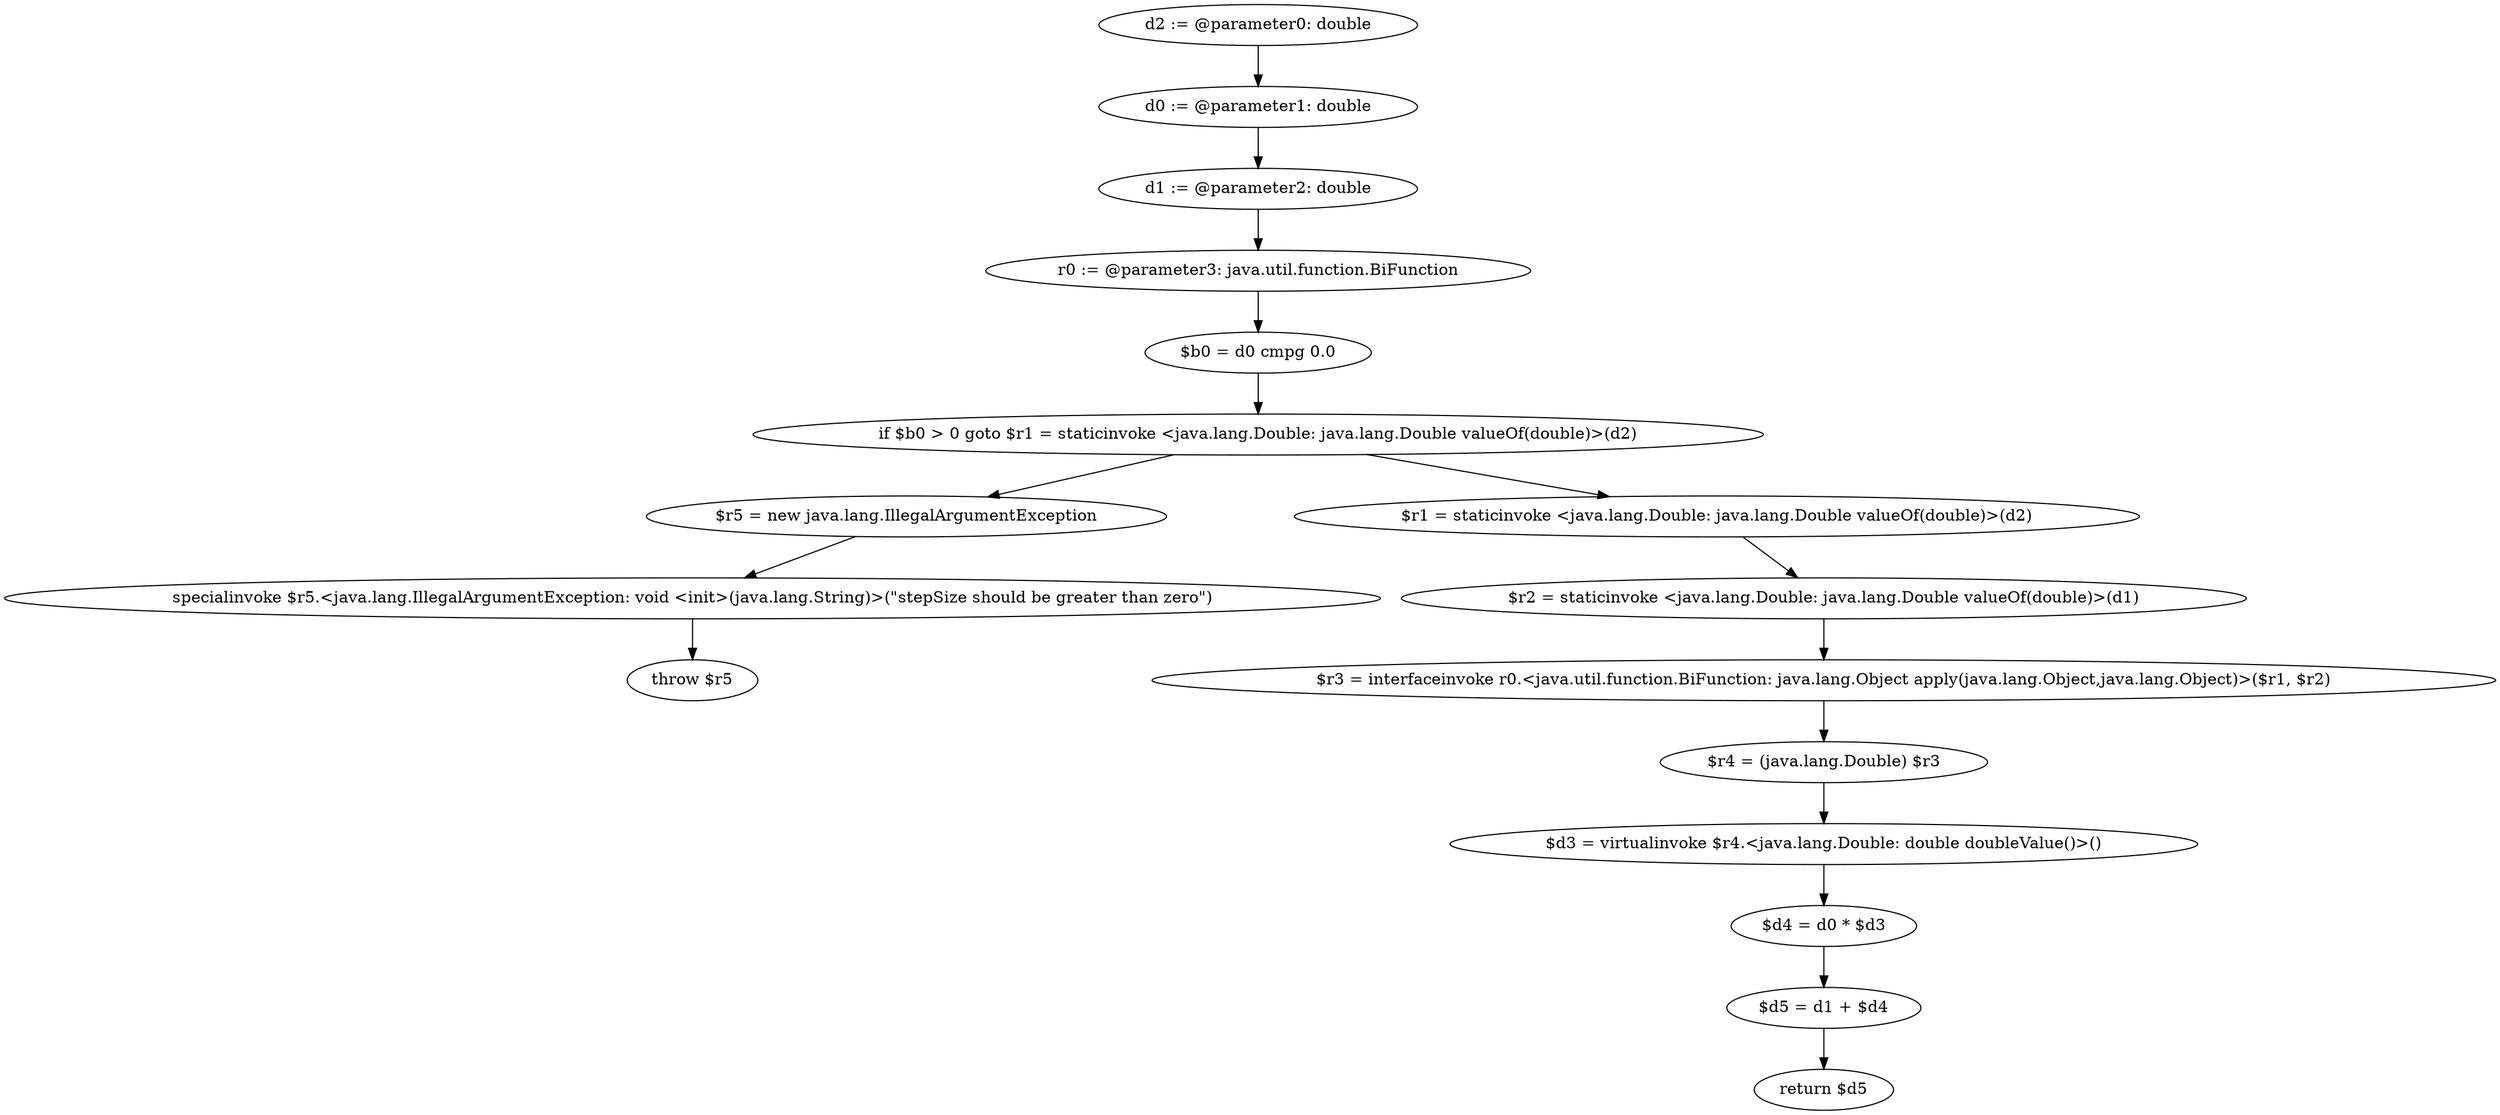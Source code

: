digraph "unitGraph" {
    "d2 := @parameter0: double"
    "d0 := @parameter1: double"
    "d1 := @parameter2: double"
    "r0 := @parameter3: java.util.function.BiFunction"
    "$b0 = d0 cmpg 0.0"
    "if $b0 > 0 goto $r1 = staticinvoke <java.lang.Double: java.lang.Double valueOf(double)>(d2)"
    "$r5 = new java.lang.IllegalArgumentException"
    "specialinvoke $r5.<java.lang.IllegalArgumentException: void <init>(java.lang.String)>(\"stepSize should be greater than zero\")"
    "throw $r5"
    "$r1 = staticinvoke <java.lang.Double: java.lang.Double valueOf(double)>(d2)"
    "$r2 = staticinvoke <java.lang.Double: java.lang.Double valueOf(double)>(d1)"
    "$r3 = interfaceinvoke r0.<java.util.function.BiFunction: java.lang.Object apply(java.lang.Object,java.lang.Object)>($r1, $r2)"
    "$r4 = (java.lang.Double) $r3"
    "$d3 = virtualinvoke $r4.<java.lang.Double: double doubleValue()>()"
    "$d4 = d0 * $d3"
    "$d5 = d1 + $d4"
    "return $d5"
    "d2 := @parameter0: double"->"d0 := @parameter1: double";
    "d0 := @parameter1: double"->"d1 := @parameter2: double";
    "d1 := @parameter2: double"->"r0 := @parameter3: java.util.function.BiFunction";
    "r0 := @parameter3: java.util.function.BiFunction"->"$b0 = d0 cmpg 0.0";
    "$b0 = d0 cmpg 0.0"->"if $b0 > 0 goto $r1 = staticinvoke <java.lang.Double: java.lang.Double valueOf(double)>(d2)";
    "if $b0 > 0 goto $r1 = staticinvoke <java.lang.Double: java.lang.Double valueOf(double)>(d2)"->"$r5 = new java.lang.IllegalArgumentException";
    "if $b0 > 0 goto $r1 = staticinvoke <java.lang.Double: java.lang.Double valueOf(double)>(d2)"->"$r1 = staticinvoke <java.lang.Double: java.lang.Double valueOf(double)>(d2)";
    "$r5 = new java.lang.IllegalArgumentException"->"specialinvoke $r5.<java.lang.IllegalArgumentException: void <init>(java.lang.String)>(\"stepSize should be greater than zero\")";
    "specialinvoke $r5.<java.lang.IllegalArgumentException: void <init>(java.lang.String)>(\"stepSize should be greater than zero\")"->"throw $r5";
    "$r1 = staticinvoke <java.lang.Double: java.lang.Double valueOf(double)>(d2)"->"$r2 = staticinvoke <java.lang.Double: java.lang.Double valueOf(double)>(d1)";
    "$r2 = staticinvoke <java.lang.Double: java.lang.Double valueOf(double)>(d1)"->"$r3 = interfaceinvoke r0.<java.util.function.BiFunction: java.lang.Object apply(java.lang.Object,java.lang.Object)>($r1, $r2)";
    "$r3 = interfaceinvoke r0.<java.util.function.BiFunction: java.lang.Object apply(java.lang.Object,java.lang.Object)>($r1, $r2)"->"$r4 = (java.lang.Double) $r3";
    "$r4 = (java.lang.Double) $r3"->"$d3 = virtualinvoke $r4.<java.lang.Double: double doubleValue()>()";
    "$d3 = virtualinvoke $r4.<java.lang.Double: double doubleValue()>()"->"$d4 = d0 * $d3";
    "$d4 = d0 * $d3"->"$d5 = d1 + $d4";
    "$d5 = d1 + $d4"->"return $d5";
}
